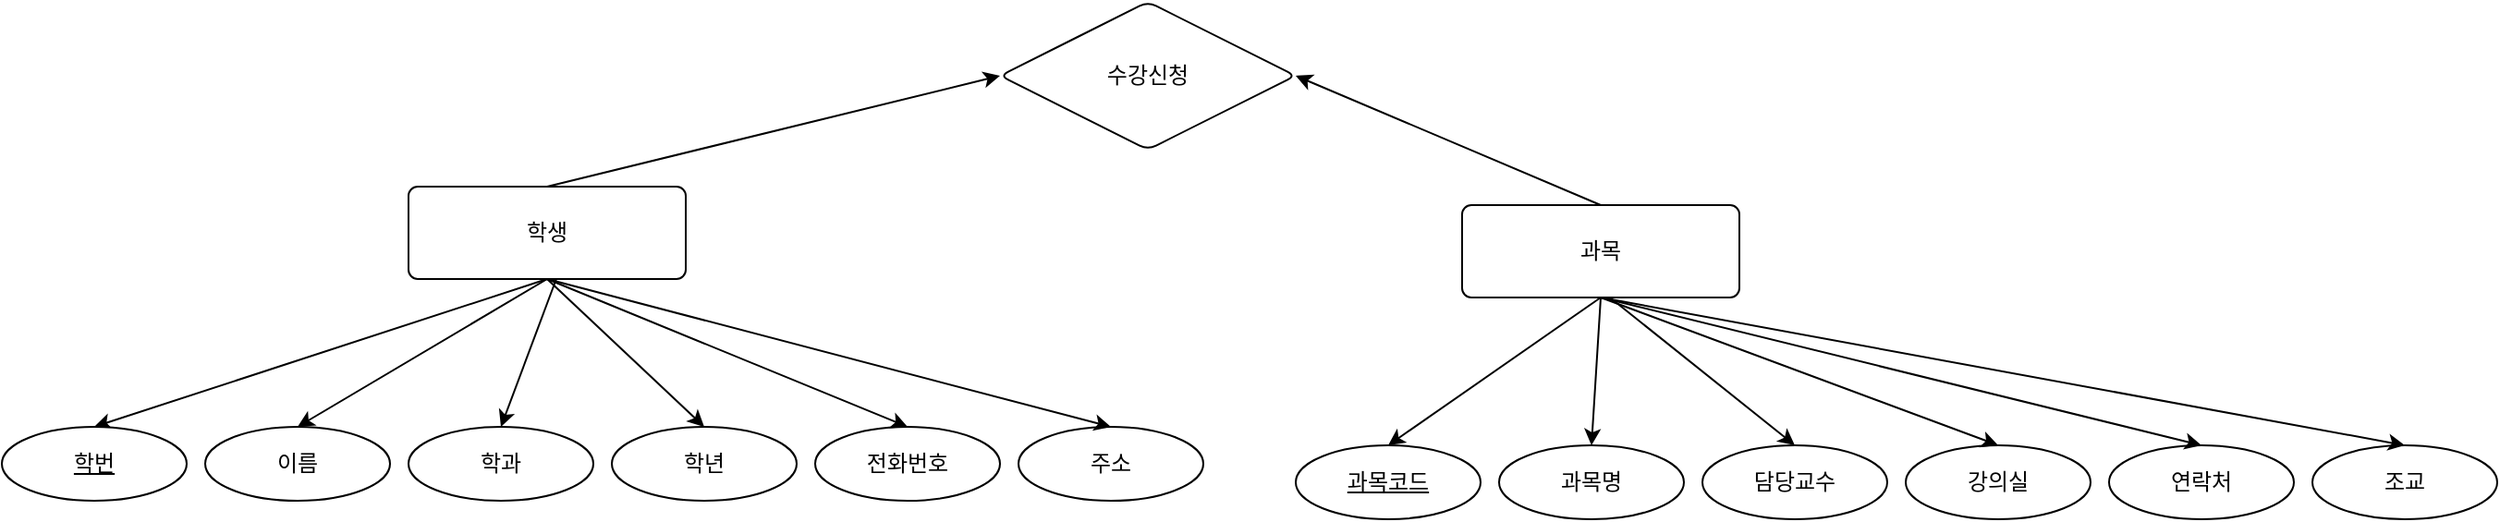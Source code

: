 <mxfile version="21.2.1" type="device">
  <diagram name="Page-1" id="WSHDGUd0HyQxR588ouYG">
    <mxGraphModel dx="1434" dy="756" grid="1" gridSize="10" guides="1" tooltips="1" connect="1" arrows="1" fold="1" page="1" pageScale="1" pageWidth="4681" pageHeight="3300" math="0" shadow="0">
      <root>
        <mxCell id="0" />
        <mxCell id="1" parent="0" />
        <mxCell id="a0WavCfEsH8t-4ia2uQz-10" style="rounded=0;orthogonalLoop=1;jettySize=auto;html=1;entryX=0.5;entryY=0;entryDx=0;entryDy=0;exitX=0.5;exitY=1;exitDx=0;exitDy=0;" edge="1" parent="1" source="a0WavCfEsH8t-4ia2uQz-3" target="a0WavCfEsH8t-4ia2uQz-5">
          <mxGeometry relative="1" as="geometry" />
        </mxCell>
        <mxCell id="a0WavCfEsH8t-4ia2uQz-33" value="" style="rounded=0;orthogonalLoop=1;jettySize=auto;html=1;exitX=0.5;exitY=0;exitDx=0;exitDy=0;entryX=0;entryY=0.5;entryDx=0;entryDy=0;" edge="1" parent="1" source="a0WavCfEsH8t-4ia2uQz-3" target="a0WavCfEsH8t-4ia2uQz-32">
          <mxGeometry relative="1" as="geometry" />
        </mxCell>
        <mxCell id="a0WavCfEsH8t-4ia2uQz-3" value="학생" style="rounded=1;arcSize=10;whiteSpace=wrap;html=1;align=center;" vertex="1" parent="1">
          <mxGeometry x="340" y="120" width="150" height="50" as="geometry" />
        </mxCell>
        <mxCell id="a0WavCfEsH8t-4ia2uQz-4" value="이름" style="ellipse;whiteSpace=wrap;html=1;align=center;" vertex="1" parent="1">
          <mxGeometry x="230" y="250" width="100" height="40" as="geometry" />
        </mxCell>
        <mxCell id="a0WavCfEsH8t-4ia2uQz-5" value="학번" style="ellipse;whiteSpace=wrap;html=1;align=center;fontStyle=4;" vertex="1" parent="1">
          <mxGeometry x="120" y="250" width="100" height="40" as="geometry" />
        </mxCell>
        <mxCell id="a0WavCfEsH8t-4ia2uQz-6" value="학과" style="ellipse;whiteSpace=wrap;html=1;align=center;" vertex="1" parent="1">
          <mxGeometry x="340" y="250" width="100" height="40" as="geometry" />
        </mxCell>
        <mxCell id="a0WavCfEsH8t-4ia2uQz-7" value="학년" style="ellipse;whiteSpace=wrap;html=1;align=center;" vertex="1" parent="1">
          <mxGeometry x="450" y="250" width="100" height="40" as="geometry" />
        </mxCell>
        <mxCell id="a0WavCfEsH8t-4ia2uQz-8" value="전화번호" style="ellipse;whiteSpace=wrap;html=1;align=center;" vertex="1" parent="1">
          <mxGeometry x="560" y="250" width="100" height="40" as="geometry" />
        </mxCell>
        <mxCell id="a0WavCfEsH8t-4ia2uQz-9" value="주소" style="ellipse;whiteSpace=wrap;html=1;align=center;" vertex="1" parent="1">
          <mxGeometry x="670" y="250" width="100" height="40" as="geometry" />
        </mxCell>
        <mxCell id="a0WavCfEsH8t-4ia2uQz-13" style="rounded=0;orthogonalLoop=1;jettySize=auto;html=1;entryX=0.5;entryY=0;entryDx=0;entryDy=0;exitX=0.5;exitY=1;exitDx=0;exitDy=0;" edge="1" parent="1" source="a0WavCfEsH8t-4ia2uQz-3" target="a0WavCfEsH8t-4ia2uQz-4">
          <mxGeometry relative="1" as="geometry">
            <mxPoint x="265" y="170" as="sourcePoint" />
            <mxPoint x="180" y="260" as="targetPoint" />
          </mxGeometry>
        </mxCell>
        <mxCell id="a0WavCfEsH8t-4ia2uQz-14" style="rounded=0;orthogonalLoop=1;jettySize=auto;html=1;entryX=0.5;entryY=0;entryDx=0;entryDy=0;exitX=0.533;exitY=1;exitDx=0;exitDy=0;exitPerimeter=0;" edge="1" parent="1" source="a0WavCfEsH8t-4ia2uQz-3" target="a0WavCfEsH8t-4ia2uQz-6">
          <mxGeometry relative="1" as="geometry">
            <mxPoint x="265" y="170" as="sourcePoint" />
            <mxPoint x="290" y="260" as="targetPoint" />
          </mxGeometry>
        </mxCell>
        <mxCell id="a0WavCfEsH8t-4ia2uQz-15" style="rounded=0;orthogonalLoop=1;jettySize=auto;html=1;entryX=0.5;entryY=0;entryDx=0;entryDy=0;exitX=0.5;exitY=1;exitDx=0;exitDy=0;" edge="1" parent="1" source="a0WavCfEsH8t-4ia2uQz-3" target="a0WavCfEsH8t-4ia2uQz-7">
          <mxGeometry relative="1" as="geometry">
            <mxPoint x="270" y="170" as="sourcePoint" />
            <mxPoint x="400" y="260" as="targetPoint" />
          </mxGeometry>
        </mxCell>
        <mxCell id="a0WavCfEsH8t-4ia2uQz-16" style="rounded=0;orthogonalLoop=1;jettySize=auto;html=1;entryX=0.5;entryY=0;entryDx=0;entryDy=0;exitX=0.5;exitY=1;exitDx=0;exitDy=0;" edge="1" parent="1" source="a0WavCfEsH8t-4ia2uQz-3" target="a0WavCfEsH8t-4ia2uQz-8">
          <mxGeometry relative="1" as="geometry">
            <mxPoint x="265" y="170" as="sourcePoint" />
            <mxPoint x="510" y="260" as="targetPoint" />
          </mxGeometry>
        </mxCell>
        <mxCell id="a0WavCfEsH8t-4ia2uQz-17" style="rounded=0;orthogonalLoop=1;jettySize=auto;html=1;entryX=0.5;entryY=0;entryDx=0;entryDy=0;exitX=0.5;exitY=1;exitDx=0;exitDy=0;" edge="1" parent="1" source="a0WavCfEsH8t-4ia2uQz-3" target="a0WavCfEsH8t-4ia2uQz-9">
          <mxGeometry relative="1" as="geometry">
            <mxPoint x="265" y="170" as="sourcePoint" />
            <mxPoint x="620" y="260" as="targetPoint" />
          </mxGeometry>
        </mxCell>
        <mxCell id="a0WavCfEsH8t-4ia2uQz-19" style="rounded=0;orthogonalLoop=1;jettySize=auto;html=1;entryX=0.5;entryY=0;entryDx=0;entryDy=0;exitX=0.5;exitY=1;exitDx=0;exitDy=0;" edge="1" source="a0WavCfEsH8t-4ia2uQz-20" target="a0WavCfEsH8t-4ia2uQz-22" parent="1">
          <mxGeometry relative="1" as="geometry" />
        </mxCell>
        <mxCell id="a0WavCfEsH8t-4ia2uQz-34" style="rounded=0;orthogonalLoop=1;jettySize=auto;html=1;entryX=1;entryY=0.5;entryDx=0;entryDy=0;exitX=0.5;exitY=0;exitDx=0;exitDy=0;" edge="1" parent="1" source="a0WavCfEsH8t-4ia2uQz-20" target="a0WavCfEsH8t-4ia2uQz-32">
          <mxGeometry relative="1" as="geometry" />
        </mxCell>
        <mxCell id="a0WavCfEsH8t-4ia2uQz-20" value="과목" style="rounded=1;arcSize=10;whiteSpace=wrap;html=1;align=center;" vertex="1" parent="1">
          <mxGeometry x="910" y="130" width="150" height="50" as="geometry" />
        </mxCell>
        <mxCell id="a0WavCfEsH8t-4ia2uQz-21" value="과목명" style="ellipse;whiteSpace=wrap;html=1;align=center;" vertex="1" parent="1">
          <mxGeometry x="930" y="260" width="100" height="40" as="geometry" />
        </mxCell>
        <mxCell id="a0WavCfEsH8t-4ia2uQz-22" value="과목코드" style="ellipse;whiteSpace=wrap;html=1;align=center;fontStyle=4;" vertex="1" parent="1">
          <mxGeometry x="820" y="260" width="100" height="40" as="geometry" />
        </mxCell>
        <mxCell id="a0WavCfEsH8t-4ia2uQz-23" value="담당교수" style="ellipse;whiteSpace=wrap;html=1;align=center;" vertex="1" parent="1">
          <mxGeometry x="1040" y="260" width="100" height="40" as="geometry" />
        </mxCell>
        <mxCell id="a0WavCfEsH8t-4ia2uQz-24" value="강의실" style="ellipse;whiteSpace=wrap;html=1;align=center;" vertex="1" parent="1">
          <mxGeometry x="1150" y="260" width="100" height="40" as="geometry" />
        </mxCell>
        <mxCell id="a0WavCfEsH8t-4ia2uQz-25" value="연락처" style="ellipse;whiteSpace=wrap;html=1;align=center;" vertex="1" parent="1">
          <mxGeometry x="1260" y="260" width="100" height="40" as="geometry" />
        </mxCell>
        <mxCell id="a0WavCfEsH8t-4ia2uQz-26" value="조교" style="ellipse;whiteSpace=wrap;html=1;align=center;" vertex="1" parent="1">
          <mxGeometry x="1370" y="260" width="100" height="40" as="geometry" />
        </mxCell>
        <mxCell id="a0WavCfEsH8t-4ia2uQz-27" style="rounded=0;orthogonalLoop=1;jettySize=auto;html=1;entryX=0.5;entryY=0;entryDx=0;entryDy=0;exitX=0.5;exitY=1;exitDx=0;exitDy=0;" edge="1" source="a0WavCfEsH8t-4ia2uQz-20" target="a0WavCfEsH8t-4ia2uQz-21" parent="1">
          <mxGeometry relative="1" as="geometry">
            <mxPoint x="965" y="180" as="sourcePoint" />
            <mxPoint x="880" y="270" as="targetPoint" />
          </mxGeometry>
        </mxCell>
        <mxCell id="a0WavCfEsH8t-4ia2uQz-28" style="rounded=0;orthogonalLoop=1;jettySize=auto;html=1;entryX=0.5;entryY=0;entryDx=0;entryDy=0;exitX=0.533;exitY=1;exitDx=0;exitDy=0;exitPerimeter=0;" edge="1" source="a0WavCfEsH8t-4ia2uQz-20" target="a0WavCfEsH8t-4ia2uQz-23" parent="1">
          <mxGeometry relative="1" as="geometry">
            <mxPoint x="965" y="180" as="sourcePoint" />
            <mxPoint x="990" y="270" as="targetPoint" />
          </mxGeometry>
        </mxCell>
        <mxCell id="a0WavCfEsH8t-4ia2uQz-29" style="rounded=0;orthogonalLoop=1;jettySize=auto;html=1;entryX=0.5;entryY=0;entryDx=0;entryDy=0;exitX=0.5;exitY=1;exitDx=0;exitDy=0;" edge="1" source="a0WavCfEsH8t-4ia2uQz-20" target="a0WavCfEsH8t-4ia2uQz-24" parent="1">
          <mxGeometry relative="1" as="geometry">
            <mxPoint x="970" y="180" as="sourcePoint" />
            <mxPoint x="1100" y="270" as="targetPoint" />
          </mxGeometry>
        </mxCell>
        <mxCell id="a0WavCfEsH8t-4ia2uQz-30" style="rounded=0;orthogonalLoop=1;jettySize=auto;html=1;entryX=0.5;entryY=0;entryDx=0;entryDy=0;exitX=0.5;exitY=1;exitDx=0;exitDy=0;" edge="1" source="a0WavCfEsH8t-4ia2uQz-20" target="a0WavCfEsH8t-4ia2uQz-25" parent="1">
          <mxGeometry relative="1" as="geometry">
            <mxPoint x="965" y="180" as="sourcePoint" />
            <mxPoint x="1210" y="270" as="targetPoint" />
          </mxGeometry>
        </mxCell>
        <mxCell id="a0WavCfEsH8t-4ia2uQz-31" style="rounded=0;orthogonalLoop=1;jettySize=auto;html=1;entryX=0.5;entryY=0;entryDx=0;entryDy=0;exitX=0.5;exitY=1;exitDx=0;exitDy=0;" edge="1" source="a0WavCfEsH8t-4ia2uQz-20" target="a0WavCfEsH8t-4ia2uQz-26" parent="1">
          <mxGeometry relative="1" as="geometry">
            <mxPoint x="965" y="180" as="sourcePoint" />
            <mxPoint x="1320" y="270" as="targetPoint" />
          </mxGeometry>
        </mxCell>
        <mxCell id="a0WavCfEsH8t-4ia2uQz-32" value="수강신청" style="rhombus;whiteSpace=wrap;html=1;rounded=1;arcSize=10;" vertex="1" parent="1">
          <mxGeometry x="660" y="20" width="160" height="80" as="geometry" />
        </mxCell>
      </root>
    </mxGraphModel>
  </diagram>
</mxfile>
